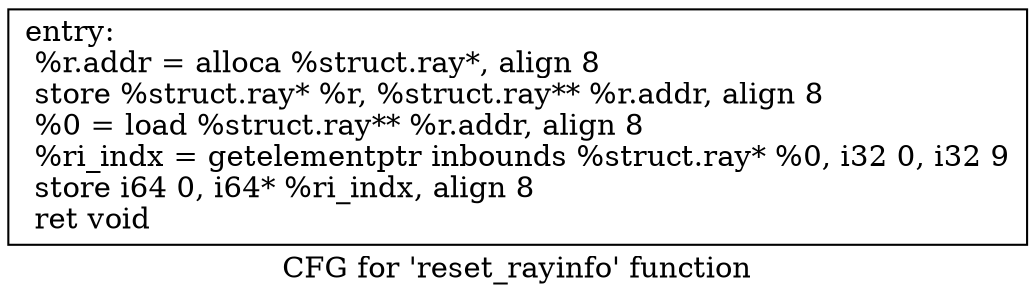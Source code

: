 digraph "CFG for 'reset_rayinfo' function" {
	label="CFG for 'reset_rayinfo' function";

	Node0x6018340 [shape=record,label="{entry:\l  %r.addr = alloca %struct.ray*, align 8\l  store %struct.ray* %r, %struct.ray** %r.addr, align 8\l  %0 = load %struct.ray** %r.addr, align 8\l  %ri_indx = getelementptr inbounds %struct.ray* %0, i32 0, i32 9\l  store i64 0, i64* %ri_indx, align 8\l  ret void\l}"];
}
